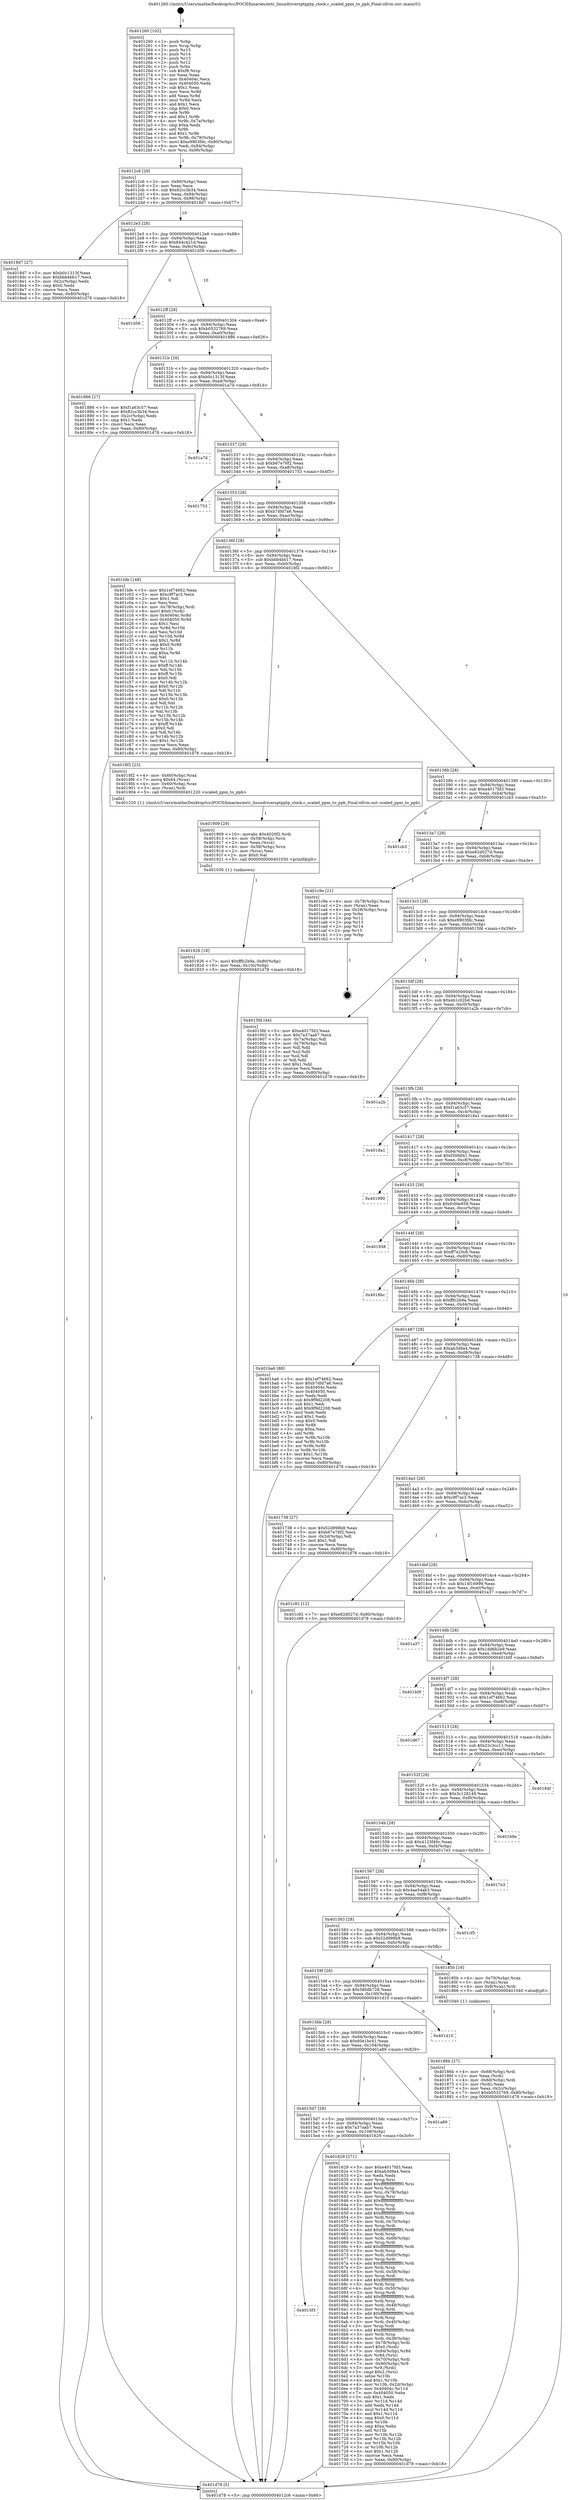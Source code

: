 digraph "0x401260" {
  label = "0x401260 (/mnt/c/Users/mathe/Desktop/tcc/POCII/binaries/extr_linuxdriversptpptp_clock.c_scaled_ppm_to_ppb_Final-ollvm.out::main(0))"
  labelloc = "t"
  node[shape=record]

  Entry [label="",width=0.3,height=0.3,shape=circle,fillcolor=black,style=filled]
  "0x4012c6" [label="{
     0x4012c6 [29]\l
     | [instrs]\l
     &nbsp;&nbsp;0x4012c6 \<+3\>: mov -0x80(%rbp),%eax\l
     &nbsp;&nbsp;0x4012c9 \<+2\>: mov %eax,%ecx\l
     &nbsp;&nbsp;0x4012cb \<+6\>: sub $0x82cc3b34,%ecx\l
     &nbsp;&nbsp;0x4012d1 \<+6\>: mov %eax,-0x94(%rbp)\l
     &nbsp;&nbsp;0x4012d7 \<+6\>: mov %ecx,-0x98(%rbp)\l
     &nbsp;&nbsp;0x4012dd \<+6\>: je 00000000004018d7 \<main+0x677\>\l
  }"]
  "0x4018d7" [label="{
     0x4018d7 [27]\l
     | [instrs]\l
     &nbsp;&nbsp;0x4018d7 \<+5\>: mov $0xb0c1313f,%eax\l
     &nbsp;&nbsp;0x4018dc \<+5\>: mov $0xbbb4bb17,%ecx\l
     &nbsp;&nbsp;0x4018e1 \<+3\>: mov -0x2c(%rbp),%edx\l
     &nbsp;&nbsp;0x4018e4 \<+3\>: cmp $0x0,%edx\l
     &nbsp;&nbsp;0x4018e7 \<+3\>: cmove %ecx,%eax\l
     &nbsp;&nbsp;0x4018ea \<+3\>: mov %eax,-0x80(%rbp)\l
     &nbsp;&nbsp;0x4018ed \<+5\>: jmp 0000000000401d78 \<main+0xb18\>\l
  }"]
  "0x4012e3" [label="{
     0x4012e3 [28]\l
     | [instrs]\l
     &nbsp;&nbsp;0x4012e3 \<+5\>: jmp 00000000004012e8 \<main+0x88\>\l
     &nbsp;&nbsp;0x4012e8 \<+6\>: mov -0x94(%rbp),%eax\l
     &nbsp;&nbsp;0x4012ee \<+5\>: sub $0x844c421d,%eax\l
     &nbsp;&nbsp;0x4012f3 \<+6\>: mov %eax,-0x9c(%rbp)\l
     &nbsp;&nbsp;0x4012f9 \<+6\>: je 0000000000401d56 \<main+0xaf6\>\l
  }"]
  Exit [label="",width=0.3,height=0.3,shape=circle,fillcolor=black,style=filled,peripheries=2]
  "0x401d56" [label="{
     0x401d56\l
  }", style=dashed]
  "0x4012ff" [label="{
     0x4012ff [28]\l
     | [instrs]\l
     &nbsp;&nbsp;0x4012ff \<+5\>: jmp 0000000000401304 \<main+0xa4\>\l
     &nbsp;&nbsp;0x401304 \<+6\>: mov -0x94(%rbp),%eax\l
     &nbsp;&nbsp;0x40130a \<+5\>: sub $0xb0532769,%eax\l
     &nbsp;&nbsp;0x40130f \<+6\>: mov %eax,-0xa0(%rbp)\l
     &nbsp;&nbsp;0x401315 \<+6\>: je 0000000000401886 \<main+0x626\>\l
  }"]
  "0x401926" [label="{
     0x401926 [18]\l
     | [instrs]\l
     &nbsp;&nbsp;0x401926 \<+7\>: movl $0xfffc2b9a,-0x80(%rbp)\l
     &nbsp;&nbsp;0x40192d \<+6\>: mov %eax,-0x10c(%rbp)\l
     &nbsp;&nbsp;0x401933 \<+5\>: jmp 0000000000401d78 \<main+0xb18\>\l
  }"]
  "0x401886" [label="{
     0x401886 [27]\l
     | [instrs]\l
     &nbsp;&nbsp;0x401886 \<+5\>: mov $0xf1a63c57,%eax\l
     &nbsp;&nbsp;0x40188b \<+5\>: mov $0x82cc3b34,%ecx\l
     &nbsp;&nbsp;0x401890 \<+3\>: mov -0x2c(%rbp),%edx\l
     &nbsp;&nbsp;0x401893 \<+3\>: cmp $0x1,%edx\l
     &nbsp;&nbsp;0x401896 \<+3\>: cmovl %ecx,%eax\l
     &nbsp;&nbsp;0x401899 \<+3\>: mov %eax,-0x80(%rbp)\l
     &nbsp;&nbsp;0x40189c \<+5\>: jmp 0000000000401d78 \<main+0xb18\>\l
  }"]
  "0x40131b" [label="{
     0x40131b [28]\l
     | [instrs]\l
     &nbsp;&nbsp;0x40131b \<+5\>: jmp 0000000000401320 \<main+0xc0\>\l
     &nbsp;&nbsp;0x401320 \<+6\>: mov -0x94(%rbp),%eax\l
     &nbsp;&nbsp;0x401326 \<+5\>: sub $0xb0c1313f,%eax\l
     &nbsp;&nbsp;0x40132b \<+6\>: mov %eax,-0xa4(%rbp)\l
     &nbsp;&nbsp;0x401331 \<+6\>: je 0000000000401a7d \<main+0x81d\>\l
  }"]
  "0x401909" [label="{
     0x401909 [29]\l
     | [instrs]\l
     &nbsp;&nbsp;0x401909 \<+10\>: movabs $0x4020f2,%rdi\l
     &nbsp;&nbsp;0x401913 \<+4\>: mov -0x58(%rbp),%rcx\l
     &nbsp;&nbsp;0x401917 \<+2\>: mov %eax,(%rcx)\l
     &nbsp;&nbsp;0x401919 \<+4\>: mov -0x58(%rbp),%rcx\l
     &nbsp;&nbsp;0x40191d \<+2\>: mov (%rcx),%esi\l
     &nbsp;&nbsp;0x40191f \<+2\>: mov $0x0,%al\l
     &nbsp;&nbsp;0x401921 \<+5\>: call 0000000000401030 \<printf@plt\>\l
     | [calls]\l
     &nbsp;&nbsp;0x401030 \{1\} (unknown)\l
  }"]
  "0x401a7d" [label="{
     0x401a7d\l
  }", style=dashed]
  "0x401337" [label="{
     0x401337 [28]\l
     | [instrs]\l
     &nbsp;&nbsp;0x401337 \<+5\>: jmp 000000000040133c \<main+0xdc\>\l
     &nbsp;&nbsp;0x40133c \<+6\>: mov -0x94(%rbp),%eax\l
     &nbsp;&nbsp;0x401342 \<+5\>: sub $0xb67e76f2,%eax\l
     &nbsp;&nbsp;0x401347 \<+6\>: mov %eax,-0xa8(%rbp)\l
     &nbsp;&nbsp;0x40134d \<+6\>: je 0000000000401753 \<main+0x4f3\>\l
  }"]
  "0x40186b" [label="{
     0x40186b [27]\l
     | [instrs]\l
     &nbsp;&nbsp;0x40186b \<+4\>: mov -0x68(%rbp),%rdi\l
     &nbsp;&nbsp;0x40186f \<+2\>: mov %eax,(%rdi)\l
     &nbsp;&nbsp;0x401871 \<+4\>: mov -0x68(%rbp),%rdi\l
     &nbsp;&nbsp;0x401875 \<+2\>: mov (%rdi),%eax\l
     &nbsp;&nbsp;0x401877 \<+3\>: mov %eax,-0x2c(%rbp)\l
     &nbsp;&nbsp;0x40187a \<+7\>: movl $0xb0532769,-0x80(%rbp)\l
     &nbsp;&nbsp;0x401881 \<+5\>: jmp 0000000000401d78 \<main+0xb18\>\l
  }"]
  "0x401753" [label="{
     0x401753\l
  }", style=dashed]
  "0x401353" [label="{
     0x401353 [28]\l
     | [instrs]\l
     &nbsp;&nbsp;0x401353 \<+5\>: jmp 0000000000401358 \<main+0xf8\>\l
     &nbsp;&nbsp;0x401358 \<+6\>: mov -0x94(%rbp),%eax\l
     &nbsp;&nbsp;0x40135e \<+5\>: sub $0xb7dfd7a6,%eax\l
     &nbsp;&nbsp;0x401363 \<+6\>: mov %eax,-0xac(%rbp)\l
     &nbsp;&nbsp;0x401369 \<+6\>: je 0000000000401bfe \<main+0x99e\>\l
  }"]
  "0x4015f3" [label="{
     0x4015f3\l
  }", style=dashed]
  "0x401bfe" [label="{
     0x401bfe [148]\l
     | [instrs]\l
     &nbsp;&nbsp;0x401bfe \<+5\>: mov $0x1ef74662,%eax\l
     &nbsp;&nbsp;0x401c03 \<+5\>: mov $0xc9f7ac3,%ecx\l
     &nbsp;&nbsp;0x401c08 \<+2\>: mov $0x1,%dl\l
     &nbsp;&nbsp;0x401c0a \<+2\>: xor %esi,%esi\l
     &nbsp;&nbsp;0x401c0c \<+4\>: mov -0x78(%rbp),%rdi\l
     &nbsp;&nbsp;0x401c10 \<+6\>: movl $0x0,(%rdi)\l
     &nbsp;&nbsp;0x401c16 \<+8\>: mov 0x40404c,%r8d\l
     &nbsp;&nbsp;0x401c1e \<+8\>: mov 0x404050,%r9d\l
     &nbsp;&nbsp;0x401c26 \<+3\>: sub $0x1,%esi\l
     &nbsp;&nbsp;0x401c29 \<+3\>: mov %r8d,%r10d\l
     &nbsp;&nbsp;0x401c2c \<+3\>: add %esi,%r10d\l
     &nbsp;&nbsp;0x401c2f \<+4\>: imul %r10d,%r8d\l
     &nbsp;&nbsp;0x401c33 \<+4\>: and $0x1,%r8d\l
     &nbsp;&nbsp;0x401c37 \<+4\>: cmp $0x0,%r8d\l
     &nbsp;&nbsp;0x401c3b \<+4\>: sete %r11b\l
     &nbsp;&nbsp;0x401c3f \<+4\>: cmp $0xa,%r9d\l
     &nbsp;&nbsp;0x401c43 \<+3\>: setl %bl\l
     &nbsp;&nbsp;0x401c46 \<+3\>: mov %r11b,%r14b\l
     &nbsp;&nbsp;0x401c49 \<+4\>: xor $0xff,%r14b\l
     &nbsp;&nbsp;0x401c4d \<+3\>: mov %bl,%r15b\l
     &nbsp;&nbsp;0x401c50 \<+4\>: xor $0xff,%r15b\l
     &nbsp;&nbsp;0x401c54 \<+3\>: xor $0x0,%dl\l
     &nbsp;&nbsp;0x401c57 \<+3\>: mov %r14b,%r12b\l
     &nbsp;&nbsp;0x401c5a \<+4\>: and $0x0,%r12b\l
     &nbsp;&nbsp;0x401c5e \<+3\>: and %dl,%r11b\l
     &nbsp;&nbsp;0x401c61 \<+3\>: mov %r15b,%r13b\l
     &nbsp;&nbsp;0x401c64 \<+4\>: and $0x0,%r13b\l
     &nbsp;&nbsp;0x401c68 \<+2\>: and %dl,%bl\l
     &nbsp;&nbsp;0x401c6a \<+3\>: or %r11b,%r12b\l
     &nbsp;&nbsp;0x401c6d \<+3\>: or %bl,%r13b\l
     &nbsp;&nbsp;0x401c70 \<+3\>: xor %r13b,%r12b\l
     &nbsp;&nbsp;0x401c73 \<+3\>: or %r15b,%r14b\l
     &nbsp;&nbsp;0x401c76 \<+4\>: xor $0xff,%r14b\l
     &nbsp;&nbsp;0x401c7a \<+3\>: or $0x0,%dl\l
     &nbsp;&nbsp;0x401c7d \<+3\>: and %dl,%r14b\l
     &nbsp;&nbsp;0x401c80 \<+3\>: or %r14b,%r12b\l
     &nbsp;&nbsp;0x401c83 \<+4\>: test $0x1,%r12b\l
     &nbsp;&nbsp;0x401c87 \<+3\>: cmovne %ecx,%eax\l
     &nbsp;&nbsp;0x401c8a \<+3\>: mov %eax,-0x80(%rbp)\l
     &nbsp;&nbsp;0x401c8d \<+5\>: jmp 0000000000401d78 \<main+0xb18\>\l
  }"]
  "0x40136f" [label="{
     0x40136f [28]\l
     | [instrs]\l
     &nbsp;&nbsp;0x40136f \<+5\>: jmp 0000000000401374 \<main+0x114\>\l
     &nbsp;&nbsp;0x401374 \<+6\>: mov -0x94(%rbp),%eax\l
     &nbsp;&nbsp;0x40137a \<+5\>: sub $0xbbb4bb17,%eax\l
     &nbsp;&nbsp;0x40137f \<+6\>: mov %eax,-0xb0(%rbp)\l
     &nbsp;&nbsp;0x401385 \<+6\>: je 00000000004018f2 \<main+0x692\>\l
  }"]
  "0x401629" [label="{
     0x401629 [271]\l
     | [instrs]\l
     &nbsp;&nbsp;0x401629 \<+5\>: mov $0xe4017fd3,%eax\l
     &nbsp;&nbsp;0x40162e \<+5\>: mov $0xab3d9a4,%ecx\l
     &nbsp;&nbsp;0x401633 \<+2\>: xor %edx,%edx\l
     &nbsp;&nbsp;0x401635 \<+3\>: mov %rsp,%rsi\l
     &nbsp;&nbsp;0x401638 \<+4\>: add $0xfffffffffffffff0,%rsi\l
     &nbsp;&nbsp;0x40163c \<+3\>: mov %rsi,%rsp\l
     &nbsp;&nbsp;0x40163f \<+4\>: mov %rsi,-0x78(%rbp)\l
     &nbsp;&nbsp;0x401643 \<+3\>: mov %rsp,%rsi\l
     &nbsp;&nbsp;0x401646 \<+4\>: add $0xfffffffffffffff0,%rsi\l
     &nbsp;&nbsp;0x40164a \<+3\>: mov %rsi,%rsp\l
     &nbsp;&nbsp;0x40164d \<+3\>: mov %rsp,%rdi\l
     &nbsp;&nbsp;0x401650 \<+4\>: add $0xfffffffffffffff0,%rdi\l
     &nbsp;&nbsp;0x401654 \<+3\>: mov %rdi,%rsp\l
     &nbsp;&nbsp;0x401657 \<+4\>: mov %rdi,-0x70(%rbp)\l
     &nbsp;&nbsp;0x40165b \<+3\>: mov %rsp,%rdi\l
     &nbsp;&nbsp;0x40165e \<+4\>: add $0xfffffffffffffff0,%rdi\l
     &nbsp;&nbsp;0x401662 \<+3\>: mov %rdi,%rsp\l
     &nbsp;&nbsp;0x401665 \<+4\>: mov %rdi,-0x68(%rbp)\l
     &nbsp;&nbsp;0x401669 \<+3\>: mov %rsp,%rdi\l
     &nbsp;&nbsp;0x40166c \<+4\>: add $0xfffffffffffffff0,%rdi\l
     &nbsp;&nbsp;0x401670 \<+3\>: mov %rdi,%rsp\l
     &nbsp;&nbsp;0x401673 \<+4\>: mov %rdi,-0x60(%rbp)\l
     &nbsp;&nbsp;0x401677 \<+3\>: mov %rsp,%rdi\l
     &nbsp;&nbsp;0x40167a \<+4\>: add $0xfffffffffffffff0,%rdi\l
     &nbsp;&nbsp;0x40167e \<+3\>: mov %rdi,%rsp\l
     &nbsp;&nbsp;0x401681 \<+4\>: mov %rdi,-0x58(%rbp)\l
     &nbsp;&nbsp;0x401685 \<+3\>: mov %rsp,%rdi\l
     &nbsp;&nbsp;0x401688 \<+4\>: add $0xfffffffffffffff0,%rdi\l
     &nbsp;&nbsp;0x40168c \<+3\>: mov %rdi,%rsp\l
     &nbsp;&nbsp;0x40168f \<+4\>: mov %rdi,-0x50(%rbp)\l
     &nbsp;&nbsp;0x401693 \<+3\>: mov %rsp,%rdi\l
     &nbsp;&nbsp;0x401696 \<+4\>: add $0xfffffffffffffff0,%rdi\l
     &nbsp;&nbsp;0x40169a \<+3\>: mov %rdi,%rsp\l
     &nbsp;&nbsp;0x40169d \<+4\>: mov %rdi,-0x48(%rbp)\l
     &nbsp;&nbsp;0x4016a1 \<+3\>: mov %rsp,%rdi\l
     &nbsp;&nbsp;0x4016a4 \<+4\>: add $0xfffffffffffffff0,%rdi\l
     &nbsp;&nbsp;0x4016a8 \<+3\>: mov %rdi,%rsp\l
     &nbsp;&nbsp;0x4016ab \<+4\>: mov %rdi,-0x40(%rbp)\l
     &nbsp;&nbsp;0x4016af \<+3\>: mov %rsp,%rdi\l
     &nbsp;&nbsp;0x4016b2 \<+4\>: add $0xfffffffffffffff0,%rdi\l
     &nbsp;&nbsp;0x4016b6 \<+3\>: mov %rdi,%rsp\l
     &nbsp;&nbsp;0x4016b9 \<+4\>: mov %rdi,-0x38(%rbp)\l
     &nbsp;&nbsp;0x4016bd \<+4\>: mov -0x78(%rbp),%rdi\l
     &nbsp;&nbsp;0x4016c1 \<+6\>: movl $0x0,(%rdi)\l
     &nbsp;&nbsp;0x4016c7 \<+7\>: mov -0x84(%rbp),%r8d\l
     &nbsp;&nbsp;0x4016ce \<+3\>: mov %r8d,(%rsi)\l
     &nbsp;&nbsp;0x4016d1 \<+4\>: mov -0x70(%rbp),%rdi\l
     &nbsp;&nbsp;0x4016d5 \<+7\>: mov -0x90(%rbp),%r9\l
     &nbsp;&nbsp;0x4016dc \<+3\>: mov %r9,(%rdi)\l
     &nbsp;&nbsp;0x4016df \<+3\>: cmpl $0x2,(%rsi)\l
     &nbsp;&nbsp;0x4016e2 \<+4\>: setne %r10b\l
     &nbsp;&nbsp;0x4016e6 \<+4\>: and $0x1,%r10b\l
     &nbsp;&nbsp;0x4016ea \<+4\>: mov %r10b,-0x2d(%rbp)\l
     &nbsp;&nbsp;0x4016ee \<+8\>: mov 0x40404c,%r11d\l
     &nbsp;&nbsp;0x4016f6 \<+7\>: mov 0x404050,%ebx\l
     &nbsp;&nbsp;0x4016fd \<+3\>: sub $0x1,%edx\l
     &nbsp;&nbsp;0x401700 \<+3\>: mov %r11d,%r14d\l
     &nbsp;&nbsp;0x401703 \<+3\>: add %edx,%r14d\l
     &nbsp;&nbsp;0x401706 \<+4\>: imul %r14d,%r11d\l
     &nbsp;&nbsp;0x40170a \<+4\>: and $0x1,%r11d\l
     &nbsp;&nbsp;0x40170e \<+4\>: cmp $0x0,%r11d\l
     &nbsp;&nbsp;0x401712 \<+4\>: sete %r10b\l
     &nbsp;&nbsp;0x401716 \<+3\>: cmp $0xa,%ebx\l
     &nbsp;&nbsp;0x401719 \<+4\>: setl %r15b\l
     &nbsp;&nbsp;0x40171d \<+3\>: mov %r10b,%r12b\l
     &nbsp;&nbsp;0x401720 \<+3\>: and %r15b,%r12b\l
     &nbsp;&nbsp;0x401723 \<+3\>: xor %r15b,%r10b\l
     &nbsp;&nbsp;0x401726 \<+3\>: or %r10b,%r12b\l
     &nbsp;&nbsp;0x401729 \<+4\>: test $0x1,%r12b\l
     &nbsp;&nbsp;0x40172d \<+3\>: cmovne %ecx,%eax\l
     &nbsp;&nbsp;0x401730 \<+3\>: mov %eax,-0x80(%rbp)\l
     &nbsp;&nbsp;0x401733 \<+5\>: jmp 0000000000401d78 \<main+0xb18\>\l
  }"]
  "0x4018f2" [label="{
     0x4018f2 [23]\l
     | [instrs]\l
     &nbsp;&nbsp;0x4018f2 \<+4\>: mov -0x60(%rbp),%rax\l
     &nbsp;&nbsp;0x4018f6 \<+7\>: movq $0x64,(%rax)\l
     &nbsp;&nbsp;0x4018fd \<+4\>: mov -0x60(%rbp),%rax\l
     &nbsp;&nbsp;0x401901 \<+3\>: mov (%rax),%rdi\l
     &nbsp;&nbsp;0x401904 \<+5\>: call 0000000000401220 \<scaled_ppm_to_ppb\>\l
     | [calls]\l
     &nbsp;&nbsp;0x401220 \{1\} (/mnt/c/Users/mathe/Desktop/tcc/POCII/binaries/extr_linuxdriversptpptp_clock.c_scaled_ppm_to_ppb_Final-ollvm.out::scaled_ppm_to_ppb)\l
  }"]
  "0x40138b" [label="{
     0x40138b [28]\l
     | [instrs]\l
     &nbsp;&nbsp;0x40138b \<+5\>: jmp 0000000000401390 \<main+0x130\>\l
     &nbsp;&nbsp;0x401390 \<+6\>: mov -0x94(%rbp),%eax\l
     &nbsp;&nbsp;0x401396 \<+5\>: sub $0xe4017fd3,%eax\l
     &nbsp;&nbsp;0x40139b \<+6\>: mov %eax,-0xb4(%rbp)\l
     &nbsp;&nbsp;0x4013a1 \<+6\>: je 0000000000401cb3 \<main+0xa53\>\l
  }"]
  "0x4015d7" [label="{
     0x4015d7 [28]\l
     | [instrs]\l
     &nbsp;&nbsp;0x4015d7 \<+5\>: jmp 00000000004015dc \<main+0x37c\>\l
     &nbsp;&nbsp;0x4015dc \<+6\>: mov -0x94(%rbp),%eax\l
     &nbsp;&nbsp;0x4015e2 \<+5\>: sub $0x7a37aab7,%eax\l
     &nbsp;&nbsp;0x4015e7 \<+6\>: mov %eax,-0x108(%rbp)\l
     &nbsp;&nbsp;0x4015ed \<+6\>: je 0000000000401629 \<main+0x3c9\>\l
  }"]
  "0x401cb3" [label="{
     0x401cb3\l
  }", style=dashed]
  "0x4013a7" [label="{
     0x4013a7 [28]\l
     | [instrs]\l
     &nbsp;&nbsp;0x4013a7 \<+5\>: jmp 00000000004013ac \<main+0x14c\>\l
     &nbsp;&nbsp;0x4013ac \<+6\>: mov -0x94(%rbp),%eax\l
     &nbsp;&nbsp;0x4013b2 \<+5\>: sub $0xe82d027d,%eax\l
     &nbsp;&nbsp;0x4013b7 \<+6\>: mov %eax,-0xb8(%rbp)\l
     &nbsp;&nbsp;0x4013bd \<+6\>: je 0000000000401c9e \<main+0xa3e\>\l
  }"]
  "0x401a89" [label="{
     0x401a89\l
  }", style=dashed]
  "0x401c9e" [label="{
     0x401c9e [21]\l
     | [instrs]\l
     &nbsp;&nbsp;0x401c9e \<+4\>: mov -0x78(%rbp),%rax\l
     &nbsp;&nbsp;0x401ca2 \<+2\>: mov (%rax),%eax\l
     &nbsp;&nbsp;0x401ca4 \<+4\>: lea -0x28(%rbp),%rsp\l
     &nbsp;&nbsp;0x401ca8 \<+1\>: pop %rbx\l
     &nbsp;&nbsp;0x401ca9 \<+2\>: pop %r12\l
     &nbsp;&nbsp;0x401cab \<+2\>: pop %r13\l
     &nbsp;&nbsp;0x401cad \<+2\>: pop %r14\l
     &nbsp;&nbsp;0x401caf \<+2\>: pop %r15\l
     &nbsp;&nbsp;0x401cb1 \<+1\>: pop %rbp\l
     &nbsp;&nbsp;0x401cb2 \<+1\>: ret\l
  }"]
  "0x4013c3" [label="{
     0x4013c3 [28]\l
     | [instrs]\l
     &nbsp;&nbsp;0x4013c3 \<+5\>: jmp 00000000004013c8 \<main+0x168\>\l
     &nbsp;&nbsp;0x4013c8 \<+6\>: mov -0x94(%rbp),%eax\l
     &nbsp;&nbsp;0x4013ce \<+5\>: sub $0xe9903fdc,%eax\l
     &nbsp;&nbsp;0x4013d3 \<+6\>: mov %eax,-0xbc(%rbp)\l
     &nbsp;&nbsp;0x4013d9 \<+6\>: je 00000000004015fd \<main+0x39d\>\l
  }"]
  "0x4015bb" [label="{
     0x4015bb [28]\l
     | [instrs]\l
     &nbsp;&nbsp;0x4015bb \<+5\>: jmp 00000000004015c0 \<main+0x360\>\l
     &nbsp;&nbsp;0x4015c0 \<+6\>: mov -0x94(%rbp),%eax\l
     &nbsp;&nbsp;0x4015c6 \<+5\>: sub $0x60e1bc41,%eax\l
     &nbsp;&nbsp;0x4015cb \<+6\>: mov %eax,-0x104(%rbp)\l
     &nbsp;&nbsp;0x4015d1 \<+6\>: je 0000000000401a89 \<main+0x829\>\l
  }"]
  "0x4015fd" [label="{
     0x4015fd [44]\l
     | [instrs]\l
     &nbsp;&nbsp;0x4015fd \<+5\>: mov $0xe4017fd3,%eax\l
     &nbsp;&nbsp;0x401602 \<+5\>: mov $0x7a37aab7,%ecx\l
     &nbsp;&nbsp;0x401607 \<+3\>: mov -0x7a(%rbp),%dl\l
     &nbsp;&nbsp;0x40160a \<+4\>: mov -0x79(%rbp),%sil\l
     &nbsp;&nbsp;0x40160e \<+3\>: mov %dl,%dil\l
     &nbsp;&nbsp;0x401611 \<+3\>: and %sil,%dil\l
     &nbsp;&nbsp;0x401614 \<+3\>: xor %sil,%dl\l
     &nbsp;&nbsp;0x401617 \<+3\>: or %dl,%dil\l
     &nbsp;&nbsp;0x40161a \<+4\>: test $0x1,%dil\l
     &nbsp;&nbsp;0x40161e \<+3\>: cmovne %ecx,%eax\l
     &nbsp;&nbsp;0x401621 \<+3\>: mov %eax,-0x80(%rbp)\l
     &nbsp;&nbsp;0x401624 \<+5\>: jmp 0000000000401d78 \<main+0xb18\>\l
  }"]
  "0x4013df" [label="{
     0x4013df [28]\l
     | [instrs]\l
     &nbsp;&nbsp;0x4013df \<+5\>: jmp 00000000004013e4 \<main+0x184\>\l
     &nbsp;&nbsp;0x4013e4 \<+6\>: mov -0x94(%rbp),%eax\l
     &nbsp;&nbsp;0x4013ea \<+5\>: sub $0xeb1c02bd,%eax\l
     &nbsp;&nbsp;0x4013ef \<+6\>: mov %eax,-0xc0(%rbp)\l
     &nbsp;&nbsp;0x4013f5 \<+6\>: je 0000000000401a2b \<main+0x7cb\>\l
  }"]
  "0x401d78" [label="{
     0x401d78 [5]\l
     | [instrs]\l
     &nbsp;&nbsp;0x401d78 \<+5\>: jmp 00000000004012c6 \<main+0x66\>\l
  }"]
  "0x401260" [label="{
     0x401260 [102]\l
     | [instrs]\l
     &nbsp;&nbsp;0x401260 \<+1\>: push %rbp\l
     &nbsp;&nbsp;0x401261 \<+3\>: mov %rsp,%rbp\l
     &nbsp;&nbsp;0x401264 \<+2\>: push %r15\l
     &nbsp;&nbsp;0x401266 \<+2\>: push %r14\l
     &nbsp;&nbsp;0x401268 \<+2\>: push %r13\l
     &nbsp;&nbsp;0x40126a \<+2\>: push %r12\l
     &nbsp;&nbsp;0x40126c \<+1\>: push %rbx\l
     &nbsp;&nbsp;0x40126d \<+7\>: sub $0xf8,%rsp\l
     &nbsp;&nbsp;0x401274 \<+2\>: xor %eax,%eax\l
     &nbsp;&nbsp;0x401276 \<+7\>: mov 0x40404c,%ecx\l
     &nbsp;&nbsp;0x40127d \<+7\>: mov 0x404050,%edx\l
     &nbsp;&nbsp;0x401284 \<+3\>: sub $0x1,%eax\l
     &nbsp;&nbsp;0x401287 \<+3\>: mov %ecx,%r8d\l
     &nbsp;&nbsp;0x40128a \<+3\>: add %eax,%r8d\l
     &nbsp;&nbsp;0x40128d \<+4\>: imul %r8d,%ecx\l
     &nbsp;&nbsp;0x401291 \<+3\>: and $0x1,%ecx\l
     &nbsp;&nbsp;0x401294 \<+3\>: cmp $0x0,%ecx\l
     &nbsp;&nbsp;0x401297 \<+4\>: sete %r9b\l
     &nbsp;&nbsp;0x40129b \<+4\>: and $0x1,%r9b\l
     &nbsp;&nbsp;0x40129f \<+4\>: mov %r9b,-0x7a(%rbp)\l
     &nbsp;&nbsp;0x4012a3 \<+3\>: cmp $0xa,%edx\l
     &nbsp;&nbsp;0x4012a6 \<+4\>: setl %r9b\l
     &nbsp;&nbsp;0x4012aa \<+4\>: and $0x1,%r9b\l
     &nbsp;&nbsp;0x4012ae \<+4\>: mov %r9b,-0x79(%rbp)\l
     &nbsp;&nbsp;0x4012b2 \<+7\>: movl $0xe9903fdc,-0x80(%rbp)\l
     &nbsp;&nbsp;0x4012b9 \<+6\>: mov %edi,-0x84(%rbp)\l
     &nbsp;&nbsp;0x4012bf \<+7\>: mov %rsi,-0x90(%rbp)\l
  }"]
  "0x401d10" [label="{
     0x401d10\l
  }", style=dashed]
  "0x401a2b" [label="{
     0x401a2b\l
  }", style=dashed]
  "0x4013fb" [label="{
     0x4013fb [28]\l
     | [instrs]\l
     &nbsp;&nbsp;0x4013fb \<+5\>: jmp 0000000000401400 \<main+0x1a0\>\l
     &nbsp;&nbsp;0x401400 \<+6\>: mov -0x94(%rbp),%eax\l
     &nbsp;&nbsp;0x401406 \<+5\>: sub $0xf1a63c57,%eax\l
     &nbsp;&nbsp;0x40140b \<+6\>: mov %eax,-0xc4(%rbp)\l
     &nbsp;&nbsp;0x401411 \<+6\>: je 00000000004018a1 \<main+0x641\>\l
  }"]
  "0x40159f" [label="{
     0x40159f [28]\l
     | [instrs]\l
     &nbsp;&nbsp;0x40159f \<+5\>: jmp 00000000004015a4 \<main+0x344\>\l
     &nbsp;&nbsp;0x4015a4 \<+6\>: mov -0x94(%rbp),%eax\l
     &nbsp;&nbsp;0x4015aa \<+5\>: sub $0x580db728,%eax\l
     &nbsp;&nbsp;0x4015af \<+6\>: mov %eax,-0x100(%rbp)\l
     &nbsp;&nbsp;0x4015b5 \<+6\>: je 0000000000401d10 \<main+0xab0\>\l
  }"]
  "0x4018a1" [label="{
     0x4018a1\l
  }", style=dashed]
  "0x401417" [label="{
     0x401417 [28]\l
     | [instrs]\l
     &nbsp;&nbsp;0x401417 \<+5\>: jmp 000000000040141c \<main+0x1bc\>\l
     &nbsp;&nbsp;0x40141c \<+6\>: mov -0x94(%rbp),%eax\l
     &nbsp;&nbsp;0x401422 \<+5\>: sub $0xf30fdf41,%eax\l
     &nbsp;&nbsp;0x401427 \<+6\>: mov %eax,-0xc8(%rbp)\l
     &nbsp;&nbsp;0x40142d \<+6\>: je 0000000000401990 \<main+0x730\>\l
  }"]
  "0x40185b" [label="{
     0x40185b [16]\l
     | [instrs]\l
     &nbsp;&nbsp;0x40185b \<+4\>: mov -0x70(%rbp),%rax\l
     &nbsp;&nbsp;0x40185f \<+3\>: mov (%rax),%rax\l
     &nbsp;&nbsp;0x401862 \<+4\>: mov 0x8(%rax),%rdi\l
     &nbsp;&nbsp;0x401866 \<+5\>: call 0000000000401040 \<atoi@plt\>\l
     | [calls]\l
     &nbsp;&nbsp;0x401040 \{1\} (unknown)\l
  }"]
  "0x401990" [label="{
     0x401990\l
  }", style=dashed]
  "0x401433" [label="{
     0x401433 [28]\l
     | [instrs]\l
     &nbsp;&nbsp;0x401433 \<+5\>: jmp 0000000000401438 \<main+0x1d8\>\l
     &nbsp;&nbsp;0x401438 \<+6\>: mov -0x94(%rbp),%eax\l
     &nbsp;&nbsp;0x40143e \<+5\>: sub $0xfc00e859,%eax\l
     &nbsp;&nbsp;0x401443 \<+6\>: mov %eax,-0xcc(%rbp)\l
     &nbsp;&nbsp;0x401449 \<+6\>: je 0000000000401938 \<main+0x6d8\>\l
  }"]
  "0x401583" [label="{
     0x401583 [28]\l
     | [instrs]\l
     &nbsp;&nbsp;0x401583 \<+5\>: jmp 0000000000401588 \<main+0x328\>\l
     &nbsp;&nbsp;0x401588 \<+6\>: mov -0x94(%rbp),%eax\l
     &nbsp;&nbsp;0x40158e \<+5\>: sub $0x52d998b9,%eax\l
     &nbsp;&nbsp;0x401593 \<+6\>: mov %eax,-0xfc(%rbp)\l
     &nbsp;&nbsp;0x401599 \<+6\>: je 000000000040185b \<main+0x5fb\>\l
  }"]
  "0x401938" [label="{
     0x401938\l
  }", style=dashed]
  "0x40144f" [label="{
     0x40144f [28]\l
     | [instrs]\l
     &nbsp;&nbsp;0x40144f \<+5\>: jmp 0000000000401454 \<main+0x1f4\>\l
     &nbsp;&nbsp;0x401454 \<+6\>: mov -0x94(%rbp),%eax\l
     &nbsp;&nbsp;0x40145a \<+5\>: sub $0xff7e20c6,%eax\l
     &nbsp;&nbsp;0x40145f \<+6\>: mov %eax,-0xd0(%rbp)\l
     &nbsp;&nbsp;0x401465 \<+6\>: je 00000000004018bc \<main+0x65c\>\l
  }"]
  "0x401cf5" [label="{
     0x401cf5\l
  }", style=dashed]
  "0x4018bc" [label="{
     0x4018bc\l
  }", style=dashed]
  "0x40146b" [label="{
     0x40146b [28]\l
     | [instrs]\l
     &nbsp;&nbsp;0x40146b \<+5\>: jmp 0000000000401470 \<main+0x210\>\l
     &nbsp;&nbsp;0x401470 \<+6\>: mov -0x94(%rbp),%eax\l
     &nbsp;&nbsp;0x401476 \<+5\>: sub $0xfffc2b9a,%eax\l
     &nbsp;&nbsp;0x40147b \<+6\>: mov %eax,-0xd4(%rbp)\l
     &nbsp;&nbsp;0x401481 \<+6\>: je 0000000000401ba6 \<main+0x946\>\l
  }"]
  "0x401567" [label="{
     0x401567 [28]\l
     | [instrs]\l
     &nbsp;&nbsp;0x401567 \<+5\>: jmp 000000000040156c \<main+0x30c\>\l
     &nbsp;&nbsp;0x40156c \<+6\>: mov -0x94(%rbp),%eax\l
     &nbsp;&nbsp;0x401572 \<+5\>: sub $0x4ae54ab3,%eax\l
     &nbsp;&nbsp;0x401577 \<+6\>: mov %eax,-0xf8(%rbp)\l
     &nbsp;&nbsp;0x40157d \<+6\>: je 0000000000401cf5 \<main+0xa95\>\l
  }"]
  "0x401ba6" [label="{
     0x401ba6 [88]\l
     | [instrs]\l
     &nbsp;&nbsp;0x401ba6 \<+5\>: mov $0x1ef74662,%eax\l
     &nbsp;&nbsp;0x401bab \<+5\>: mov $0xb7dfd7a6,%ecx\l
     &nbsp;&nbsp;0x401bb0 \<+7\>: mov 0x40404c,%edx\l
     &nbsp;&nbsp;0x401bb7 \<+7\>: mov 0x404050,%esi\l
     &nbsp;&nbsp;0x401bbe \<+2\>: mov %edx,%edi\l
     &nbsp;&nbsp;0x401bc0 \<+6\>: sub $0x9f9d2208,%edi\l
     &nbsp;&nbsp;0x401bc6 \<+3\>: sub $0x1,%edi\l
     &nbsp;&nbsp;0x401bc9 \<+6\>: add $0x9f9d2208,%edi\l
     &nbsp;&nbsp;0x401bcf \<+3\>: imul %edi,%edx\l
     &nbsp;&nbsp;0x401bd2 \<+3\>: and $0x1,%edx\l
     &nbsp;&nbsp;0x401bd5 \<+3\>: cmp $0x0,%edx\l
     &nbsp;&nbsp;0x401bd8 \<+4\>: sete %r8b\l
     &nbsp;&nbsp;0x401bdc \<+3\>: cmp $0xa,%esi\l
     &nbsp;&nbsp;0x401bdf \<+4\>: setl %r9b\l
     &nbsp;&nbsp;0x401be3 \<+3\>: mov %r8b,%r10b\l
     &nbsp;&nbsp;0x401be6 \<+3\>: and %r9b,%r10b\l
     &nbsp;&nbsp;0x401be9 \<+3\>: xor %r9b,%r8b\l
     &nbsp;&nbsp;0x401bec \<+3\>: or %r8b,%r10b\l
     &nbsp;&nbsp;0x401bef \<+4\>: test $0x1,%r10b\l
     &nbsp;&nbsp;0x401bf3 \<+3\>: cmovne %ecx,%eax\l
     &nbsp;&nbsp;0x401bf6 \<+3\>: mov %eax,-0x80(%rbp)\l
     &nbsp;&nbsp;0x401bf9 \<+5\>: jmp 0000000000401d78 \<main+0xb18\>\l
  }"]
  "0x401487" [label="{
     0x401487 [28]\l
     | [instrs]\l
     &nbsp;&nbsp;0x401487 \<+5\>: jmp 000000000040148c \<main+0x22c\>\l
     &nbsp;&nbsp;0x40148c \<+6\>: mov -0x94(%rbp),%eax\l
     &nbsp;&nbsp;0x401492 \<+5\>: sub $0xab3d9a4,%eax\l
     &nbsp;&nbsp;0x401497 \<+6\>: mov %eax,-0xd8(%rbp)\l
     &nbsp;&nbsp;0x40149d \<+6\>: je 0000000000401738 \<main+0x4d8\>\l
  }"]
  "0x4017e3" [label="{
     0x4017e3\l
  }", style=dashed]
  "0x401738" [label="{
     0x401738 [27]\l
     | [instrs]\l
     &nbsp;&nbsp;0x401738 \<+5\>: mov $0x52d998b9,%eax\l
     &nbsp;&nbsp;0x40173d \<+5\>: mov $0xb67e76f2,%ecx\l
     &nbsp;&nbsp;0x401742 \<+3\>: mov -0x2d(%rbp),%dl\l
     &nbsp;&nbsp;0x401745 \<+3\>: test $0x1,%dl\l
     &nbsp;&nbsp;0x401748 \<+3\>: cmovne %ecx,%eax\l
     &nbsp;&nbsp;0x40174b \<+3\>: mov %eax,-0x80(%rbp)\l
     &nbsp;&nbsp;0x40174e \<+5\>: jmp 0000000000401d78 \<main+0xb18\>\l
  }"]
  "0x4014a3" [label="{
     0x4014a3 [28]\l
     | [instrs]\l
     &nbsp;&nbsp;0x4014a3 \<+5\>: jmp 00000000004014a8 \<main+0x248\>\l
     &nbsp;&nbsp;0x4014a8 \<+6\>: mov -0x94(%rbp),%eax\l
     &nbsp;&nbsp;0x4014ae \<+5\>: sub $0xc9f7ac3,%eax\l
     &nbsp;&nbsp;0x4014b3 \<+6\>: mov %eax,-0xdc(%rbp)\l
     &nbsp;&nbsp;0x4014b9 \<+6\>: je 0000000000401c92 \<main+0xa32\>\l
  }"]
  "0x40154b" [label="{
     0x40154b [28]\l
     | [instrs]\l
     &nbsp;&nbsp;0x40154b \<+5\>: jmp 0000000000401550 \<main+0x2f0\>\l
     &nbsp;&nbsp;0x401550 \<+6\>: mov -0x94(%rbp),%eax\l
     &nbsp;&nbsp;0x401556 \<+5\>: sub $0x4123f40c,%eax\l
     &nbsp;&nbsp;0x40155b \<+6\>: mov %eax,-0xf4(%rbp)\l
     &nbsp;&nbsp;0x401561 \<+6\>: je 00000000004017e3 \<main+0x583\>\l
  }"]
  "0x401c92" [label="{
     0x401c92 [12]\l
     | [instrs]\l
     &nbsp;&nbsp;0x401c92 \<+7\>: movl $0xe82d027d,-0x80(%rbp)\l
     &nbsp;&nbsp;0x401c99 \<+5\>: jmp 0000000000401d78 \<main+0xb18\>\l
  }"]
  "0x4014bf" [label="{
     0x4014bf [28]\l
     | [instrs]\l
     &nbsp;&nbsp;0x4014bf \<+5\>: jmp 00000000004014c4 \<main+0x264\>\l
     &nbsp;&nbsp;0x4014c4 \<+6\>: mov -0x94(%rbp),%eax\l
     &nbsp;&nbsp;0x4014ca \<+5\>: sub $0x14f16999,%eax\l
     &nbsp;&nbsp;0x4014cf \<+6\>: mov %eax,-0xe0(%rbp)\l
     &nbsp;&nbsp;0x4014d5 \<+6\>: je 0000000000401a37 \<main+0x7d7\>\l
  }"]
  "0x401b9a" [label="{
     0x401b9a\l
  }", style=dashed]
  "0x401a37" [label="{
     0x401a37\l
  }", style=dashed]
  "0x4014db" [label="{
     0x4014db [28]\l
     | [instrs]\l
     &nbsp;&nbsp;0x4014db \<+5\>: jmp 00000000004014e0 \<main+0x280\>\l
     &nbsp;&nbsp;0x4014e0 \<+6\>: mov -0x94(%rbp),%eax\l
     &nbsp;&nbsp;0x4014e6 \<+5\>: sub $0x1dd6b2e9,%eax\l
     &nbsp;&nbsp;0x4014eb \<+6\>: mov %eax,-0xe4(%rbp)\l
     &nbsp;&nbsp;0x4014f1 \<+6\>: je 0000000000401b0f \<main+0x8af\>\l
  }"]
  "0x40152f" [label="{
     0x40152f [28]\l
     | [instrs]\l
     &nbsp;&nbsp;0x40152f \<+5\>: jmp 0000000000401534 \<main+0x2d4\>\l
     &nbsp;&nbsp;0x401534 \<+6\>: mov -0x94(%rbp),%eax\l
     &nbsp;&nbsp;0x40153a \<+5\>: sub $0x3c128149,%eax\l
     &nbsp;&nbsp;0x40153f \<+6\>: mov %eax,-0xf0(%rbp)\l
     &nbsp;&nbsp;0x401545 \<+6\>: je 0000000000401b9a \<main+0x93a\>\l
  }"]
  "0x401b0f" [label="{
     0x401b0f\l
  }", style=dashed]
  "0x4014f7" [label="{
     0x4014f7 [28]\l
     | [instrs]\l
     &nbsp;&nbsp;0x4014f7 \<+5\>: jmp 00000000004014fc \<main+0x29c\>\l
     &nbsp;&nbsp;0x4014fc \<+6\>: mov -0x94(%rbp),%eax\l
     &nbsp;&nbsp;0x401502 \<+5\>: sub $0x1ef74662,%eax\l
     &nbsp;&nbsp;0x401507 \<+6\>: mov %eax,-0xe8(%rbp)\l
     &nbsp;&nbsp;0x40150d \<+6\>: je 0000000000401d67 \<main+0xb07\>\l
  }"]
  "0x40184f" [label="{
     0x40184f\l
  }", style=dashed]
  "0x401d67" [label="{
     0x401d67\l
  }", style=dashed]
  "0x401513" [label="{
     0x401513 [28]\l
     | [instrs]\l
     &nbsp;&nbsp;0x401513 \<+5\>: jmp 0000000000401518 \<main+0x2b8\>\l
     &nbsp;&nbsp;0x401518 \<+6\>: mov -0x94(%rbp),%eax\l
     &nbsp;&nbsp;0x40151e \<+5\>: sub $0x22c3cc11,%eax\l
     &nbsp;&nbsp;0x401523 \<+6\>: mov %eax,-0xec(%rbp)\l
     &nbsp;&nbsp;0x401529 \<+6\>: je 000000000040184f \<main+0x5ef\>\l
  }"]
  Entry -> "0x401260" [label=" 1"]
  "0x4012c6" -> "0x4018d7" [label=" 1"]
  "0x4012c6" -> "0x4012e3" [label=" 10"]
  "0x401c9e" -> Exit [label=" 1"]
  "0x4012e3" -> "0x401d56" [label=" 0"]
  "0x4012e3" -> "0x4012ff" [label=" 10"]
  "0x401c92" -> "0x401d78" [label=" 1"]
  "0x4012ff" -> "0x401886" [label=" 1"]
  "0x4012ff" -> "0x40131b" [label=" 9"]
  "0x401bfe" -> "0x401d78" [label=" 1"]
  "0x40131b" -> "0x401a7d" [label=" 0"]
  "0x40131b" -> "0x401337" [label=" 9"]
  "0x401ba6" -> "0x401d78" [label=" 1"]
  "0x401337" -> "0x401753" [label=" 0"]
  "0x401337" -> "0x401353" [label=" 9"]
  "0x401926" -> "0x401d78" [label=" 1"]
  "0x401353" -> "0x401bfe" [label=" 1"]
  "0x401353" -> "0x40136f" [label=" 8"]
  "0x4018f2" -> "0x401909" [label=" 1"]
  "0x40136f" -> "0x4018f2" [label=" 1"]
  "0x40136f" -> "0x40138b" [label=" 7"]
  "0x4018d7" -> "0x401d78" [label=" 1"]
  "0x40138b" -> "0x401cb3" [label=" 0"]
  "0x40138b" -> "0x4013a7" [label=" 7"]
  "0x40186b" -> "0x401d78" [label=" 1"]
  "0x4013a7" -> "0x401c9e" [label=" 1"]
  "0x4013a7" -> "0x4013c3" [label=" 6"]
  "0x40185b" -> "0x40186b" [label=" 1"]
  "0x4013c3" -> "0x4015fd" [label=" 1"]
  "0x4013c3" -> "0x4013df" [label=" 5"]
  "0x4015fd" -> "0x401d78" [label=" 1"]
  "0x401260" -> "0x4012c6" [label=" 1"]
  "0x401d78" -> "0x4012c6" [label=" 10"]
  "0x401629" -> "0x401d78" [label=" 1"]
  "0x4013df" -> "0x401a2b" [label=" 0"]
  "0x4013df" -> "0x4013fb" [label=" 5"]
  "0x401909" -> "0x401926" [label=" 1"]
  "0x4013fb" -> "0x4018a1" [label=" 0"]
  "0x4013fb" -> "0x401417" [label=" 5"]
  "0x4015d7" -> "0x401629" [label=" 1"]
  "0x401417" -> "0x401990" [label=" 0"]
  "0x401417" -> "0x401433" [label=" 5"]
  "0x401886" -> "0x401d78" [label=" 1"]
  "0x401433" -> "0x401938" [label=" 0"]
  "0x401433" -> "0x40144f" [label=" 5"]
  "0x4015bb" -> "0x401a89" [label=" 0"]
  "0x40144f" -> "0x4018bc" [label=" 0"]
  "0x40144f" -> "0x40146b" [label=" 5"]
  "0x401738" -> "0x401d78" [label=" 1"]
  "0x40146b" -> "0x401ba6" [label=" 1"]
  "0x40146b" -> "0x401487" [label=" 4"]
  "0x40159f" -> "0x401d10" [label=" 0"]
  "0x401487" -> "0x401738" [label=" 1"]
  "0x401487" -> "0x4014a3" [label=" 3"]
  "0x4015d7" -> "0x4015f3" [label=" 0"]
  "0x4014a3" -> "0x401c92" [label=" 1"]
  "0x4014a3" -> "0x4014bf" [label=" 2"]
  "0x401583" -> "0x40185b" [label=" 1"]
  "0x4014bf" -> "0x401a37" [label=" 0"]
  "0x4014bf" -> "0x4014db" [label=" 2"]
  "0x4015bb" -> "0x4015d7" [label=" 1"]
  "0x4014db" -> "0x401b0f" [label=" 0"]
  "0x4014db" -> "0x4014f7" [label=" 2"]
  "0x401567" -> "0x401cf5" [label=" 0"]
  "0x4014f7" -> "0x401d67" [label=" 0"]
  "0x4014f7" -> "0x401513" [label=" 2"]
  "0x40159f" -> "0x4015bb" [label=" 1"]
  "0x401513" -> "0x40184f" [label=" 0"]
  "0x401513" -> "0x40152f" [label=" 2"]
  "0x401567" -> "0x401583" [label=" 2"]
  "0x40152f" -> "0x401b9a" [label=" 0"]
  "0x40152f" -> "0x40154b" [label=" 2"]
  "0x401583" -> "0x40159f" [label=" 1"]
  "0x40154b" -> "0x4017e3" [label=" 0"]
  "0x40154b" -> "0x401567" [label=" 2"]
}
